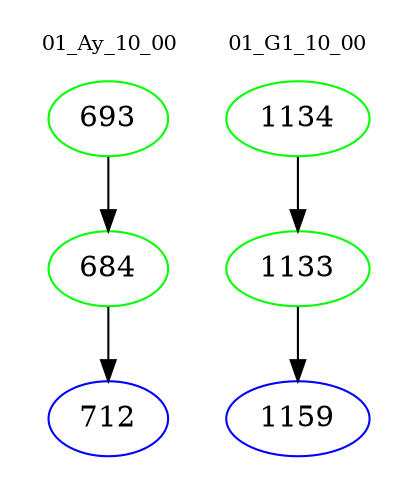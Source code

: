 digraph{
subgraph cluster_0 {
color = white
label = "01_Ay_10_00";
fontsize=10;
T0_693 [label="693", color="green"]
T0_693 -> T0_684 [color="black"]
T0_684 [label="684", color="green"]
T0_684 -> T0_712 [color="black"]
T0_712 [label="712", color="blue"]
}
subgraph cluster_1 {
color = white
label = "01_G1_10_00";
fontsize=10;
T1_1134 [label="1134", color="green"]
T1_1134 -> T1_1133 [color="black"]
T1_1133 [label="1133", color="green"]
T1_1133 -> T1_1159 [color="black"]
T1_1159 [label="1159", color="blue"]
}
}
